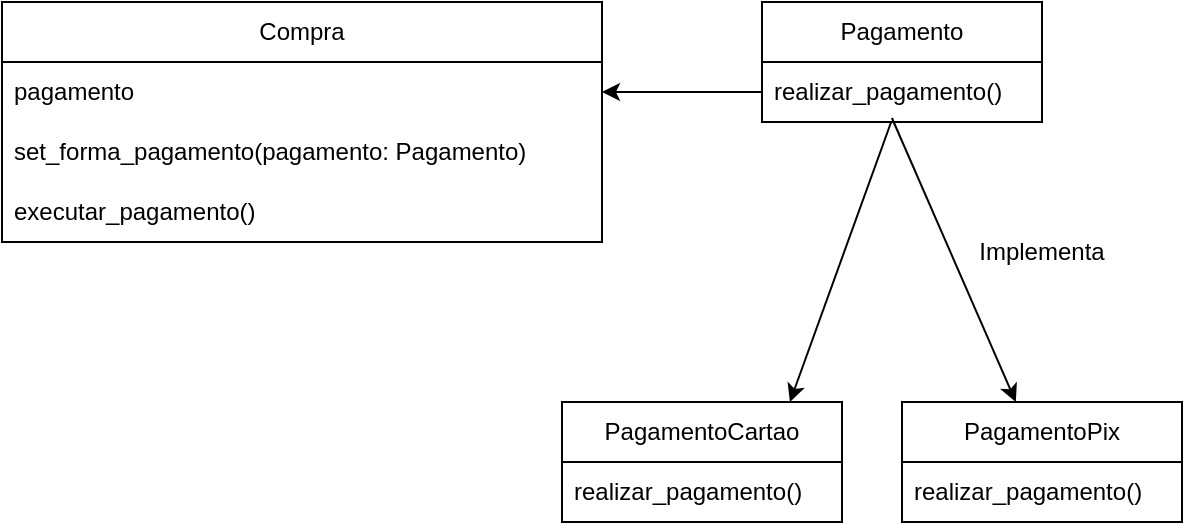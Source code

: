 <mxfile version="24.7.6">
  <diagram name="Página-1" id="dkXyg5LGHKlconcwxOSU">
    <mxGraphModel dx="713" dy="589" grid="1" gridSize="10" guides="1" tooltips="1" connect="1" arrows="1" fold="1" page="1" pageScale="1" pageWidth="827" pageHeight="1169" math="0" shadow="0">
      <root>
        <mxCell id="0" />
        <mxCell id="1" parent="0" />
        <mxCell id="bw-SbKmyk4yDF0v80zj6-2" value="Compra" style="swimlane;fontStyle=0;childLayout=stackLayout;horizontal=1;startSize=30;horizontalStack=0;resizeParent=1;resizeParentMax=0;resizeLast=0;collapsible=1;marginBottom=0;whiteSpace=wrap;html=1;" parent="1" vertex="1">
          <mxGeometry x="130" y="130" width="300" height="120" as="geometry" />
        </mxCell>
        <mxCell id="bw-SbKmyk4yDF0v80zj6-3" value="pagamento" style="text;strokeColor=none;fillColor=none;align=left;verticalAlign=middle;spacingLeft=4;spacingRight=4;overflow=hidden;points=[[0,0.5],[1,0.5]];portConstraint=eastwest;rotatable=0;whiteSpace=wrap;html=1;" parent="bw-SbKmyk4yDF0v80zj6-2" vertex="1">
          <mxGeometry y="30" width="300" height="30" as="geometry" />
        </mxCell>
        <mxCell id="bw-SbKmyk4yDF0v80zj6-4" value="set_forma_pagamento(pagamento: Pagamento)" style="text;strokeColor=none;fillColor=none;align=left;verticalAlign=middle;spacingLeft=4;spacingRight=4;overflow=hidden;points=[[0,0.5],[1,0.5]];portConstraint=eastwest;rotatable=0;whiteSpace=wrap;html=1;" parent="bw-SbKmyk4yDF0v80zj6-2" vertex="1">
          <mxGeometry y="60" width="300" height="30" as="geometry" />
        </mxCell>
        <mxCell id="bw-SbKmyk4yDF0v80zj6-5" value="executar_pagamento()" style="text;strokeColor=none;fillColor=none;align=left;verticalAlign=middle;spacingLeft=4;spacingRight=4;overflow=hidden;points=[[0,0.5],[1,0.5]];portConstraint=eastwest;rotatable=0;whiteSpace=wrap;html=1;" parent="bw-SbKmyk4yDF0v80zj6-2" vertex="1">
          <mxGeometry y="90" width="300" height="30" as="geometry" />
        </mxCell>
        <mxCell id="1znQDaRZjY-XSIkvkXfS-1" value="Pagamento" style="swimlane;fontStyle=0;childLayout=stackLayout;horizontal=1;startSize=30;horizontalStack=0;resizeParent=1;resizeParentMax=0;resizeLast=0;collapsible=1;marginBottom=0;whiteSpace=wrap;html=1;" vertex="1" parent="1">
          <mxGeometry x="510" y="130" width="140" height="60" as="geometry" />
        </mxCell>
        <mxCell id="1znQDaRZjY-XSIkvkXfS-2" value="realizar_pagamento()" style="text;strokeColor=none;fillColor=none;align=left;verticalAlign=middle;spacingLeft=4;spacingRight=4;overflow=hidden;points=[[0,0.5],[1,0.5]];portConstraint=eastwest;rotatable=0;whiteSpace=wrap;html=1;" vertex="1" parent="1znQDaRZjY-XSIkvkXfS-1">
          <mxGeometry y="30" width="140" height="30" as="geometry" />
        </mxCell>
        <mxCell id="1znQDaRZjY-XSIkvkXfS-9" style="edgeStyle=orthogonalEdgeStyle;rounded=0;orthogonalLoop=1;jettySize=auto;html=1;" edge="1" parent="1" source="1znQDaRZjY-XSIkvkXfS-2" target="bw-SbKmyk4yDF0v80zj6-3">
          <mxGeometry relative="1" as="geometry" />
        </mxCell>
        <mxCell id="1znQDaRZjY-XSIkvkXfS-10" value="PagamentoCartao" style="swimlane;fontStyle=0;childLayout=stackLayout;horizontal=1;startSize=30;horizontalStack=0;resizeParent=1;resizeParentMax=0;resizeLast=0;collapsible=1;marginBottom=0;whiteSpace=wrap;html=1;" vertex="1" parent="1">
          <mxGeometry x="410" y="330" width="140" height="60" as="geometry" />
        </mxCell>
        <mxCell id="1znQDaRZjY-XSIkvkXfS-13" value="realizar_pagamento()" style="text;strokeColor=none;fillColor=none;align=left;verticalAlign=middle;spacingLeft=4;spacingRight=4;overflow=hidden;points=[[0,0.5],[1,0.5]];portConstraint=eastwest;rotatable=0;whiteSpace=wrap;html=1;" vertex="1" parent="1znQDaRZjY-XSIkvkXfS-10">
          <mxGeometry y="30" width="140" height="30" as="geometry" />
        </mxCell>
        <mxCell id="1znQDaRZjY-XSIkvkXfS-14" value="PagamentoPix" style="swimlane;fontStyle=0;childLayout=stackLayout;horizontal=1;startSize=30;horizontalStack=0;resizeParent=1;resizeParentMax=0;resizeLast=0;collapsible=1;marginBottom=0;whiteSpace=wrap;html=1;" vertex="1" parent="1">
          <mxGeometry x="580" y="330" width="140" height="60" as="geometry" />
        </mxCell>
        <mxCell id="1znQDaRZjY-XSIkvkXfS-16" value="realizar_pagamento()" style="text;strokeColor=none;fillColor=none;align=left;verticalAlign=middle;spacingLeft=4;spacingRight=4;overflow=hidden;points=[[0,0.5],[1,0.5]];portConstraint=eastwest;rotatable=0;whiteSpace=wrap;html=1;" vertex="1" parent="1znQDaRZjY-XSIkvkXfS-14">
          <mxGeometry y="30" width="140" height="30" as="geometry" />
        </mxCell>
        <mxCell id="1znQDaRZjY-XSIkvkXfS-19" value="" style="endArrow=classic;html=1;rounded=0;exitX=0.464;exitY=0.933;exitDx=0;exitDy=0;exitPerimeter=0;" edge="1" parent="1" source="1znQDaRZjY-XSIkvkXfS-2" target="1znQDaRZjY-XSIkvkXfS-14">
          <mxGeometry width="50" height="50" relative="1" as="geometry">
            <mxPoint x="490" y="450" as="sourcePoint" />
            <mxPoint x="540" y="400" as="targetPoint" />
          </mxGeometry>
        </mxCell>
        <mxCell id="1znQDaRZjY-XSIkvkXfS-20" value="" style="endArrow=classic;html=1;rounded=0;entryX=0.814;entryY=0;entryDx=0;entryDy=0;entryPerimeter=0;" edge="1" parent="1" source="1znQDaRZjY-XSIkvkXfS-2" target="1znQDaRZjY-XSIkvkXfS-10">
          <mxGeometry width="50" height="50" relative="1" as="geometry">
            <mxPoint x="490" y="450" as="sourcePoint" />
            <mxPoint x="540" y="400" as="targetPoint" />
          </mxGeometry>
        </mxCell>
        <mxCell id="1znQDaRZjY-XSIkvkXfS-21" value="Implementa" style="text;html=1;align=center;verticalAlign=middle;whiteSpace=wrap;rounded=0;" vertex="1" parent="1">
          <mxGeometry x="610" y="240" width="80" height="30" as="geometry" />
        </mxCell>
      </root>
    </mxGraphModel>
  </diagram>
</mxfile>
